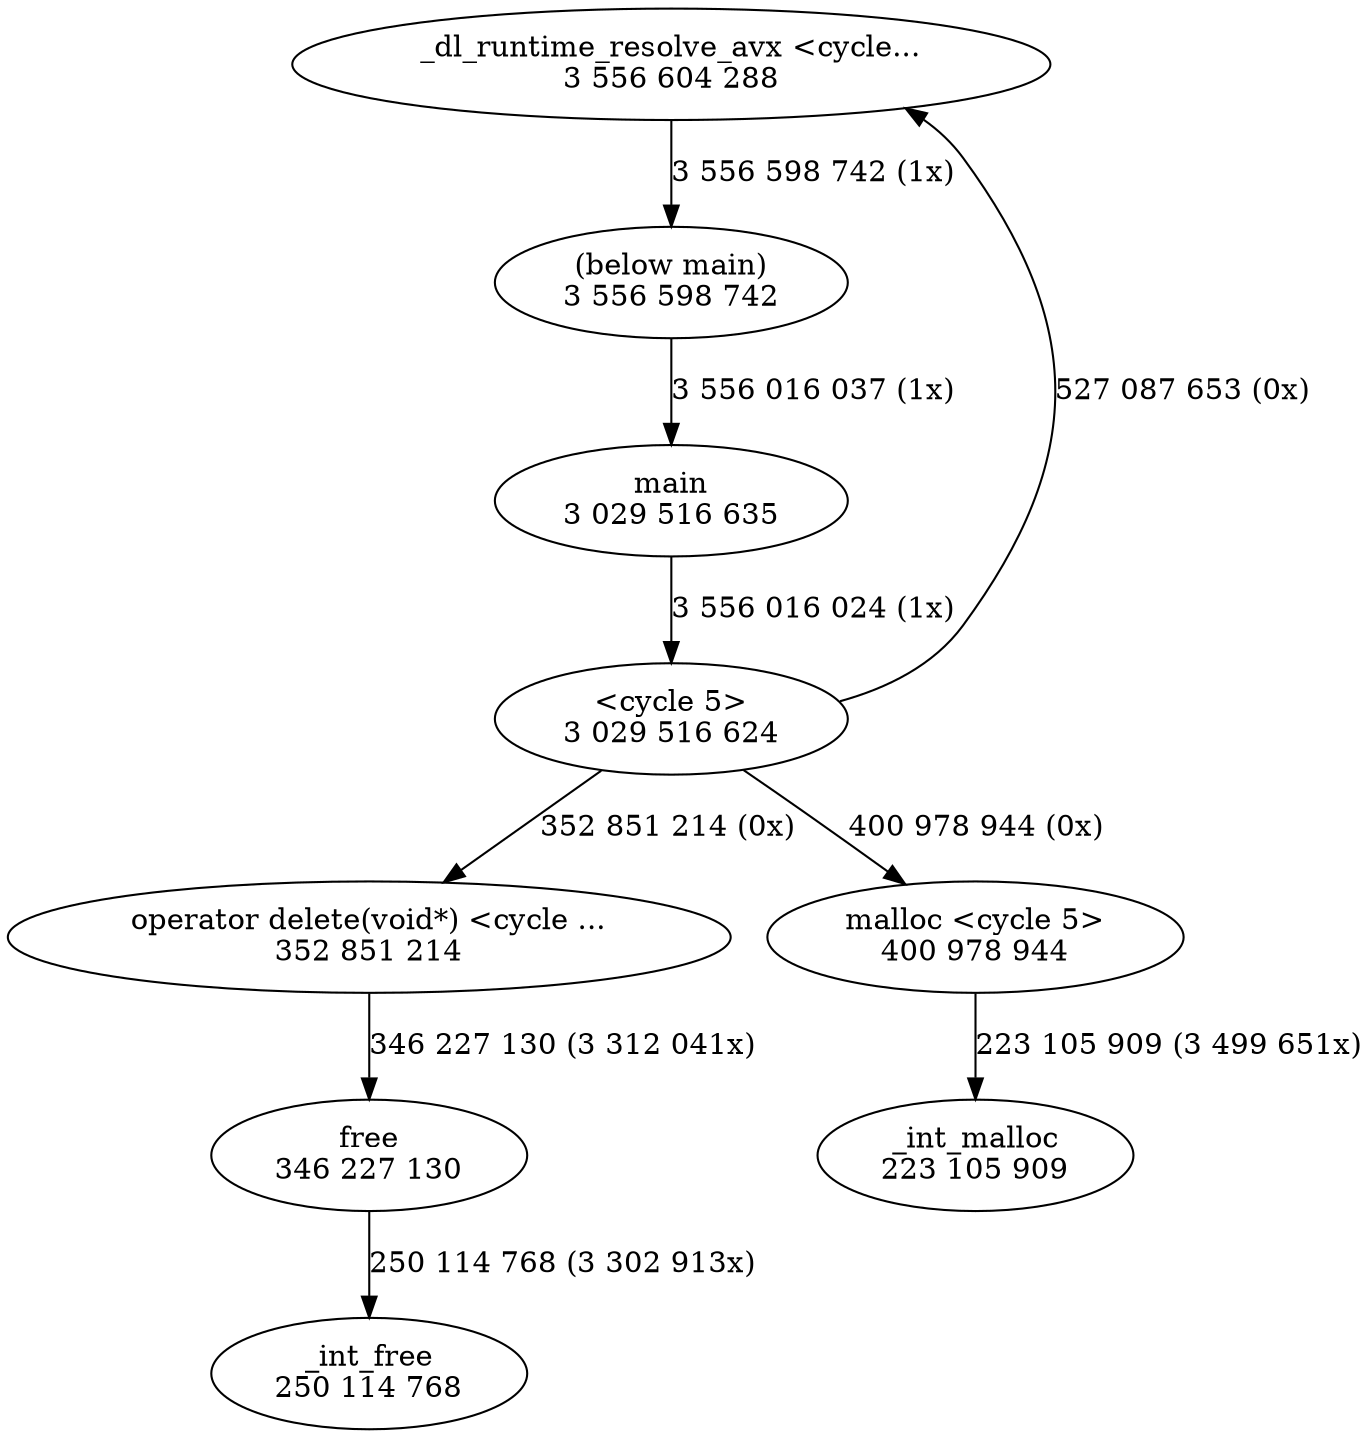 digraph "callgraph" {
  F56a3708 [label="_dl_runtime_resolve_avx <cycle...\n3 556 604 288"];
  F56a4698 [label="free\n346 227 130"];
  F56ca778 [label="operator delete(void*) <cycle ...\n352 851 214"];
  F5771618 [label="main\n3 029 516 635"];
  F57aaa48 [label="(below main)\n3 556 598 742"];
  F58363a8 [label="malloc <cycle 5>\n400 978 944"];
  F59706f8 [label="_int_free\n250 114 768"];
  F5972318 [label="_int_malloc\n223 105 909"];
  Fa206370 [label="<cycle 5>\n3 029 516 624"];
  F56a3708 -> F57aaa48 [weight=3,label="3 556 598 742 (1x)"];
  F56a4698 -> F59706f8 [weight=2,label="250 114 768 (3 302 913x)"];
  F56ca778 -> F56a4698 [weight=2,label="346 227 130 (3 312 041x)"];
  F5771618 -> Fa206370 [weight=3,label="3 556 016 024 (1x)"];
  F57aaa48 -> F5771618 [weight=3,label="3 556 016 037 (1x)"];
  F58363a8 -> F5972318 [weight=2,label="223 105 909 (3 499 651x)"];
  Fa206370 -> F56a3708 [weight=2,label="527 087 653 (0x)"];
  Fa206370 -> F56ca778 [weight=2,label="352 851 214 (0x)"];
  Fa206370 -> F58363a8 [weight=2,label="400 978 944 (0x)"];
}
